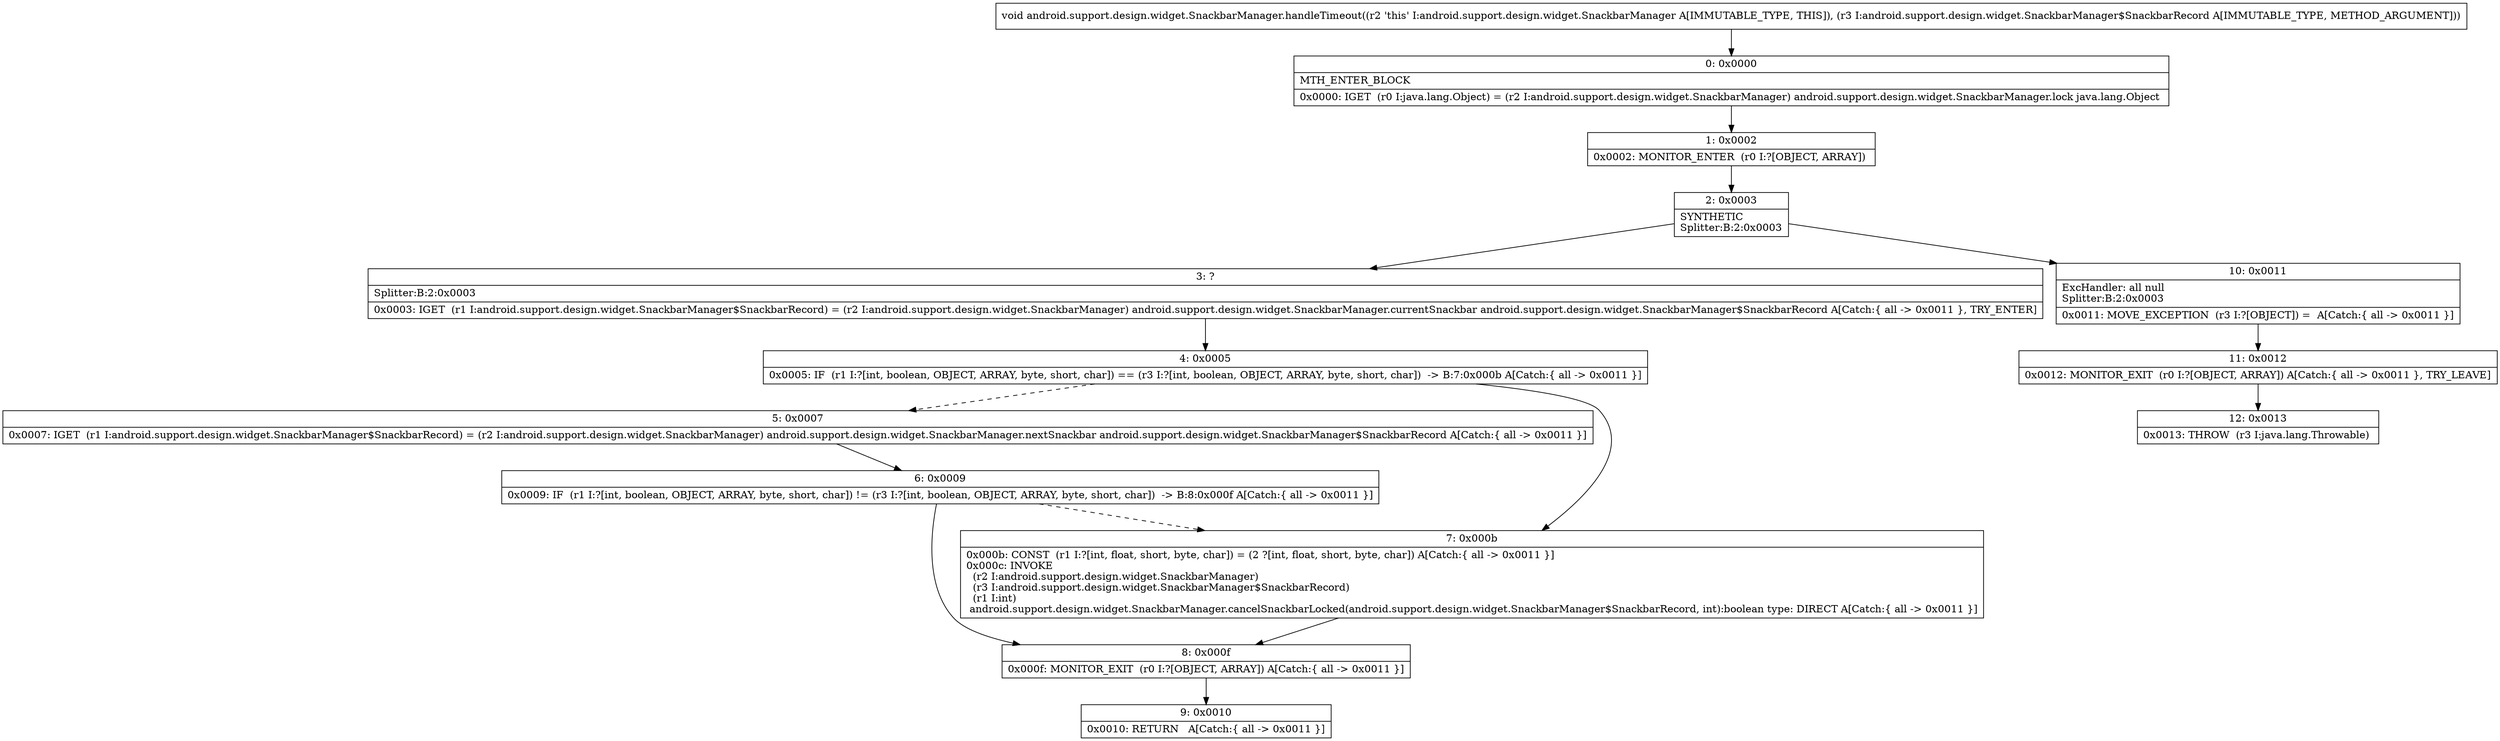 digraph "CFG forandroid.support.design.widget.SnackbarManager.handleTimeout(Landroid\/support\/design\/widget\/SnackbarManager$SnackbarRecord;)V" {
Node_0 [shape=record,label="{0\:\ 0x0000|MTH_ENTER_BLOCK\l|0x0000: IGET  (r0 I:java.lang.Object) = (r2 I:android.support.design.widget.SnackbarManager) android.support.design.widget.SnackbarManager.lock java.lang.Object \l}"];
Node_1 [shape=record,label="{1\:\ 0x0002|0x0002: MONITOR_ENTER  (r0 I:?[OBJECT, ARRAY]) \l}"];
Node_2 [shape=record,label="{2\:\ 0x0003|SYNTHETIC\lSplitter:B:2:0x0003\l}"];
Node_3 [shape=record,label="{3\:\ ?|Splitter:B:2:0x0003\l|0x0003: IGET  (r1 I:android.support.design.widget.SnackbarManager$SnackbarRecord) = (r2 I:android.support.design.widget.SnackbarManager) android.support.design.widget.SnackbarManager.currentSnackbar android.support.design.widget.SnackbarManager$SnackbarRecord A[Catch:\{ all \-\> 0x0011 \}, TRY_ENTER]\l}"];
Node_4 [shape=record,label="{4\:\ 0x0005|0x0005: IF  (r1 I:?[int, boolean, OBJECT, ARRAY, byte, short, char]) == (r3 I:?[int, boolean, OBJECT, ARRAY, byte, short, char])  \-\> B:7:0x000b A[Catch:\{ all \-\> 0x0011 \}]\l}"];
Node_5 [shape=record,label="{5\:\ 0x0007|0x0007: IGET  (r1 I:android.support.design.widget.SnackbarManager$SnackbarRecord) = (r2 I:android.support.design.widget.SnackbarManager) android.support.design.widget.SnackbarManager.nextSnackbar android.support.design.widget.SnackbarManager$SnackbarRecord A[Catch:\{ all \-\> 0x0011 \}]\l}"];
Node_6 [shape=record,label="{6\:\ 0x0009|0x0009: IF  (r1 I:?[int, boolean, OBJECT, ARRAY, byte, short, char]) != (r3 I:?[int, boolean, OBJECT, ARRAY, byte, short, char])  \-\> B:8:0x000f A[Catch:\{ all \-\> 0x0011 \}]\l}"];
Node_7 [shape=record,label="{7\:\ 0x000b|0x000b: CONST  (r1 I:?[int, float, short, byte, char]) = (2 ?[int, float, short, byte, char]) A[Catch:\{ all \-\> 0x0011 \}]\l0x000c: INVOKE  \l  (r2 I:android.support.design.widget.SnackbarManager)\l  (r3 I:android.support.design.widget.SnackbarManager$SnackbarRecord)\l  (r1 I:int)\l android.support.design.widget.SnackbarManager.cancelSnackbarLocked(android.support.design.widget.SnackbarManager$SnackbarRecord, int):boolean type: DIRECT A[Catch:\{ all \-\> 0x0011 \}]\l}"];
Node_8 [shape=record,label="{8\:\ 0x000f|0x000f: MONITOR_EXIT  (r0 I:?[OBJECT, ARRAY]) A[Catch:\{ all \-\> 0x0011 \}]\l}"];
Node_9 [shape=record,label="{9\:\ 0x0010|0x0010: RETURN   A[Catch:\{ all \-\> 0x0011 \}]\l}"];
Node_10 [shape=record,label="{10\:\ 0x0011|ExcHandler: all null\lSplitter:B:2:0x0003\l|0x0011: MOVE_EXCEPTION  (r3 I:?[OBJECT]) =  A[Catch:\{ all \-\> 0x0011 \}]\l}"];
Node_11 [shape=record,label="{11\:\ 0x0012|0x0012: MONITOR_EXIT  (r0 I:?[OBJECT, ARRAY]) A[Catch:\{ all \-\> 0x0011 \}, TRY_LEAVE]\l}"];
Node_12 [shape=record,label="{12\:\ 0x0013|0x0013: THROW  (r3 I:java.lang.Throwable) \l}"];
MethodNode[shape=record,label="{void android.support.design.widget.SnackbarManager.handleTimeout((r2 'this' I:android.support.design.widget.SnackbarManager A[IMMUTABLE_TYPE, THIS]), (r3 I:android.support.design.widget.SnackbarManager$SnackbarRecord A[IMMUTABLE_TYPE, METHOD_ARGUMENT])) }"];
MethodNode -> Node_0;
Node_0 -> Node_1;
Node_1 -> Node_2;
Node_2 -> Node_3;
Node_2 -> Node_10;
Node_3 -> Node_4;
Node_4 -> Node_5[style=dashed];
Node_4 -> Node_7;
Node_5 -> Node_6;
Node_6 -> Node_7[style=dashed];
Node_6 -> Node_8;
Node_7 -> Node_8;
Node_8 -> Node_9;
Node_10 -> Node_11;
Node_11 -> Node_12;
}

